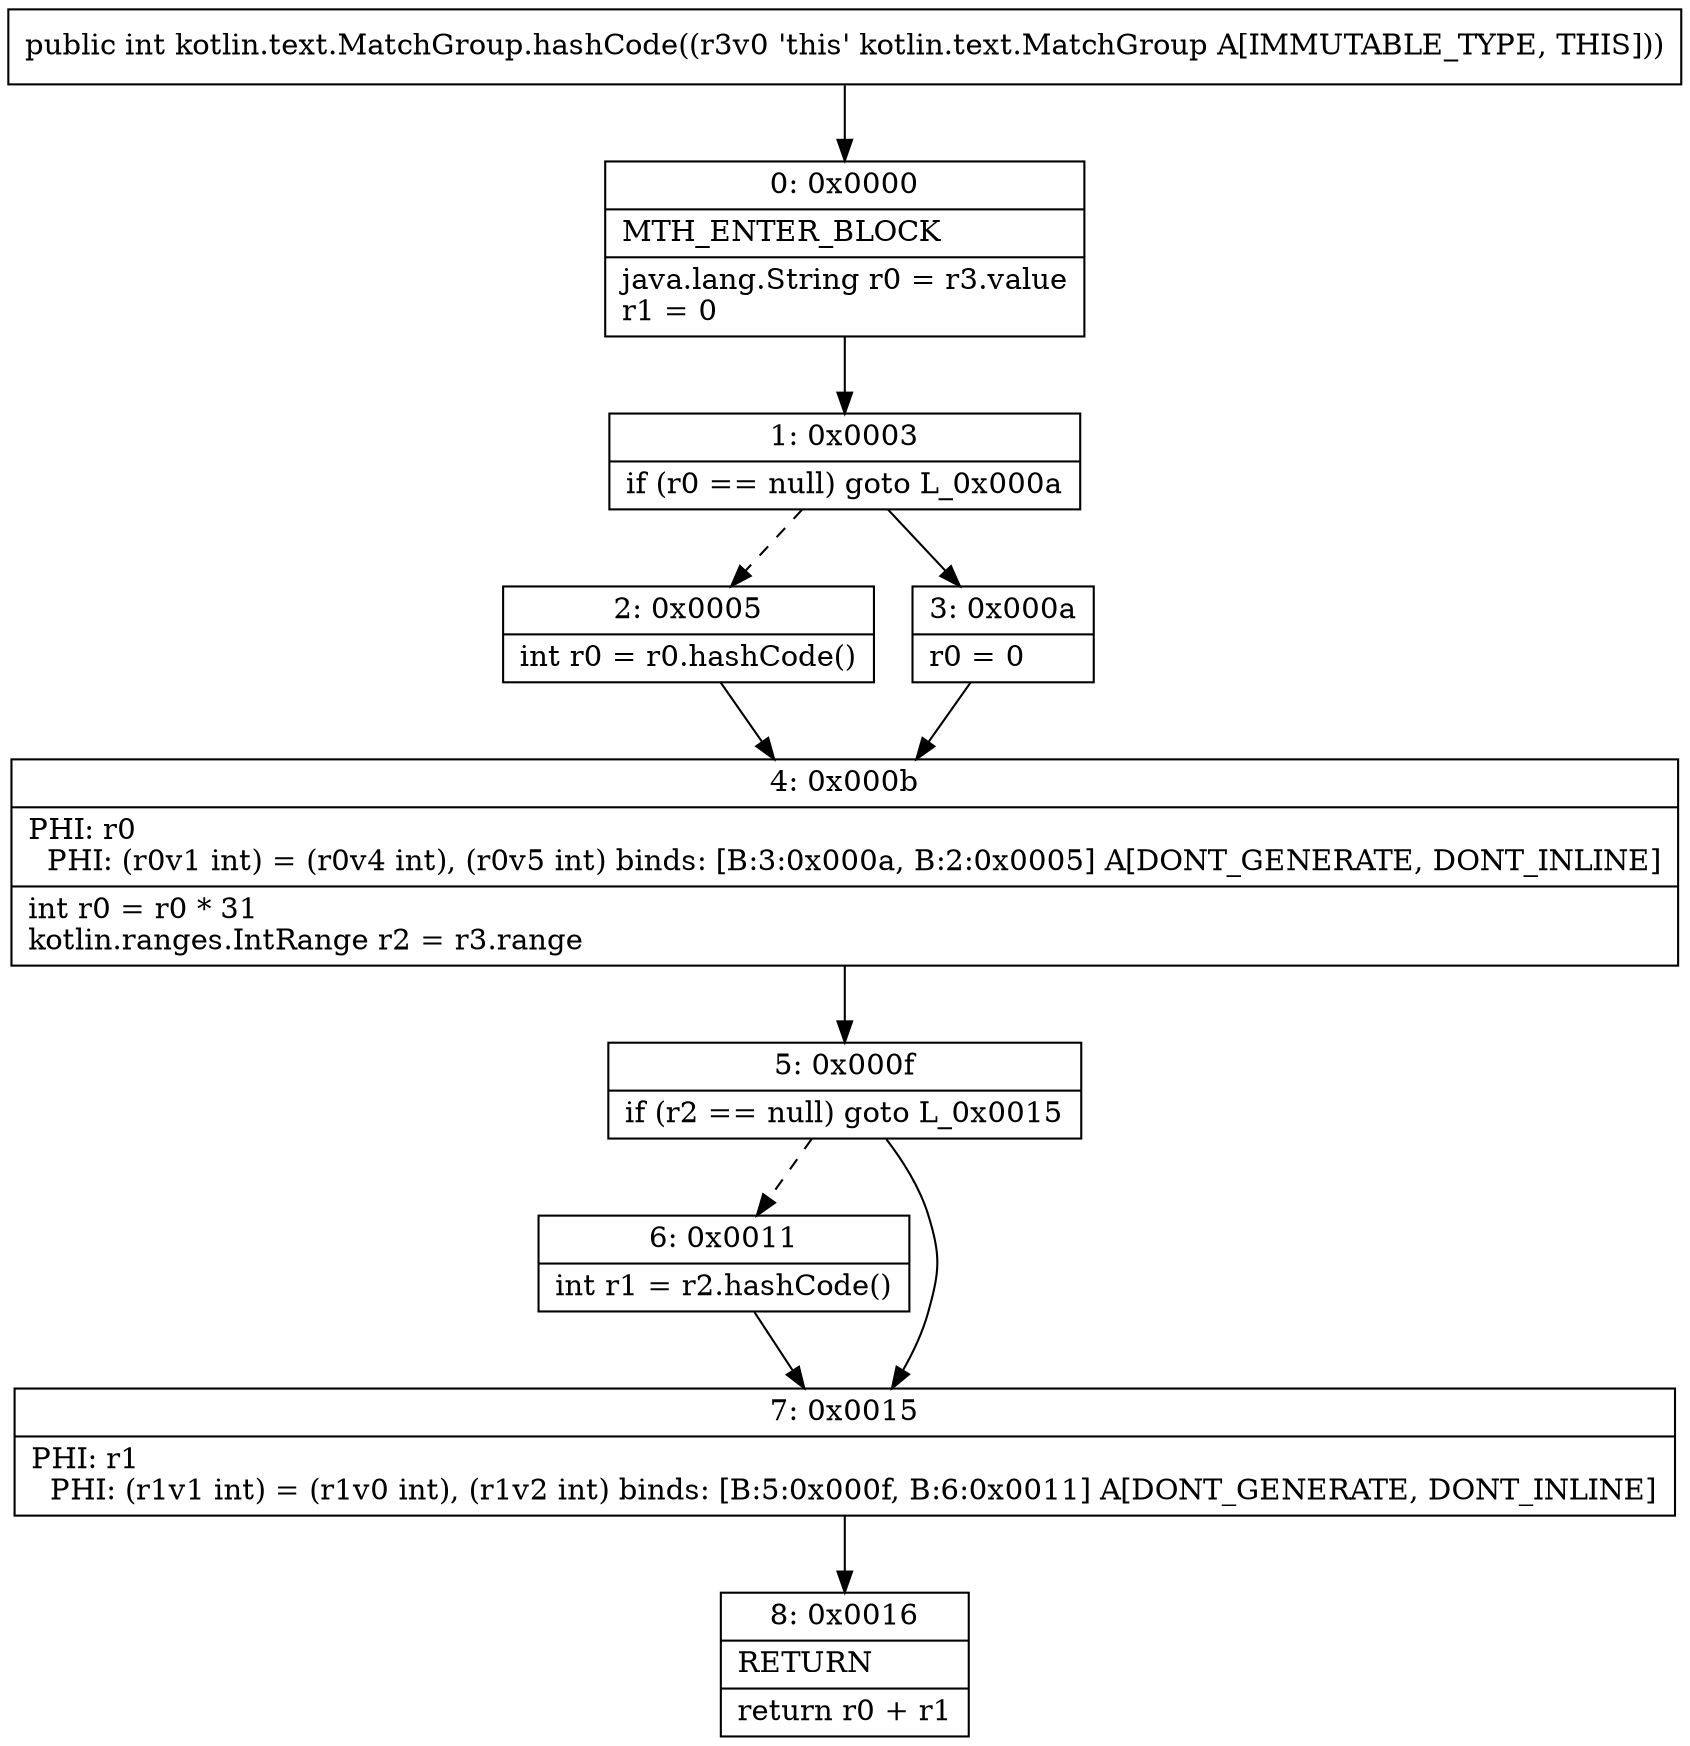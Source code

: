 digraph "CFG forkotlin.text.MatchGroup.hashCode()I" {
Node_0 [shape=record,label="{0\:\ 0x0000|MTH_ENTER_BLOCK\l|java.lang.String r0 = r3.value\lr1 = 0\l}"];
Node_1 [shape=record,label="{1\:\ 0x0003|if (r0 == null) goto L_0x000a\l}"];
Node_2 [shape=record,label="{2\:\ 0x0005|int r0 = r0.hashCode()\l}"];
Node_3 [shape=record,label="{3\:\ 0x000a|r0 = 0\l}"];
Node_4 [shape=record,label="{4\:\ 0x000b|PHI: r0 \l  PHI: (r0v1 int) = (r0v4 int), (r0v5 int) binds: [B:3:0x000a, B:2:0x0005] A[DONT_GENERATE, DONT_INLINE]\l|int r0 = r0 * 31\lkotlin.ranges.IntRange r2 = r3.range\l}"];
Node_5 [shape=record,label="{5\:\ 0x000f|if (r2 == null) goto L_0x0015\l}"];
Node_6 [shape=record,label="{6\:\ 0x0011|int r1 = r2.hashCode()\l}"];
Node_7 [shape=record,label="{7\:\ 0x0015|PHI: r1 \l  PHI: (r1v1 int) = (r1v0 int), (r1v2 int) binds: [B:5:0x000f, B:6:0x0011] A[DONT_GENERATE, DONT_INLINE]\l}"];
Node_8 [shape=record,label="{8\:\ 0x0016|RETURN\l|return r0 + r1\l}"];
MethodNode[shape=record,label="{public int kotlin.text.MatchGroup.hashCode((r3v0 'this' kotlin.text.MatchGroup A[IMMUTABLE_TYPE, THIS])) }"];
MethodNode -> Node_0;
Node_0 -> Node_1;
Node_1 -> Node_2[style=dashed];
Node_1 -> Node_3;
Node_2 -> Node_4;
Node_3 -> Node_4;
Node_4 -> Node_5;
Node_5 -> Node_6[style=dashed];
Node_5 -> Node_7;
Node_6 -> Node_7;
Node_7 -> Node_8;
}

